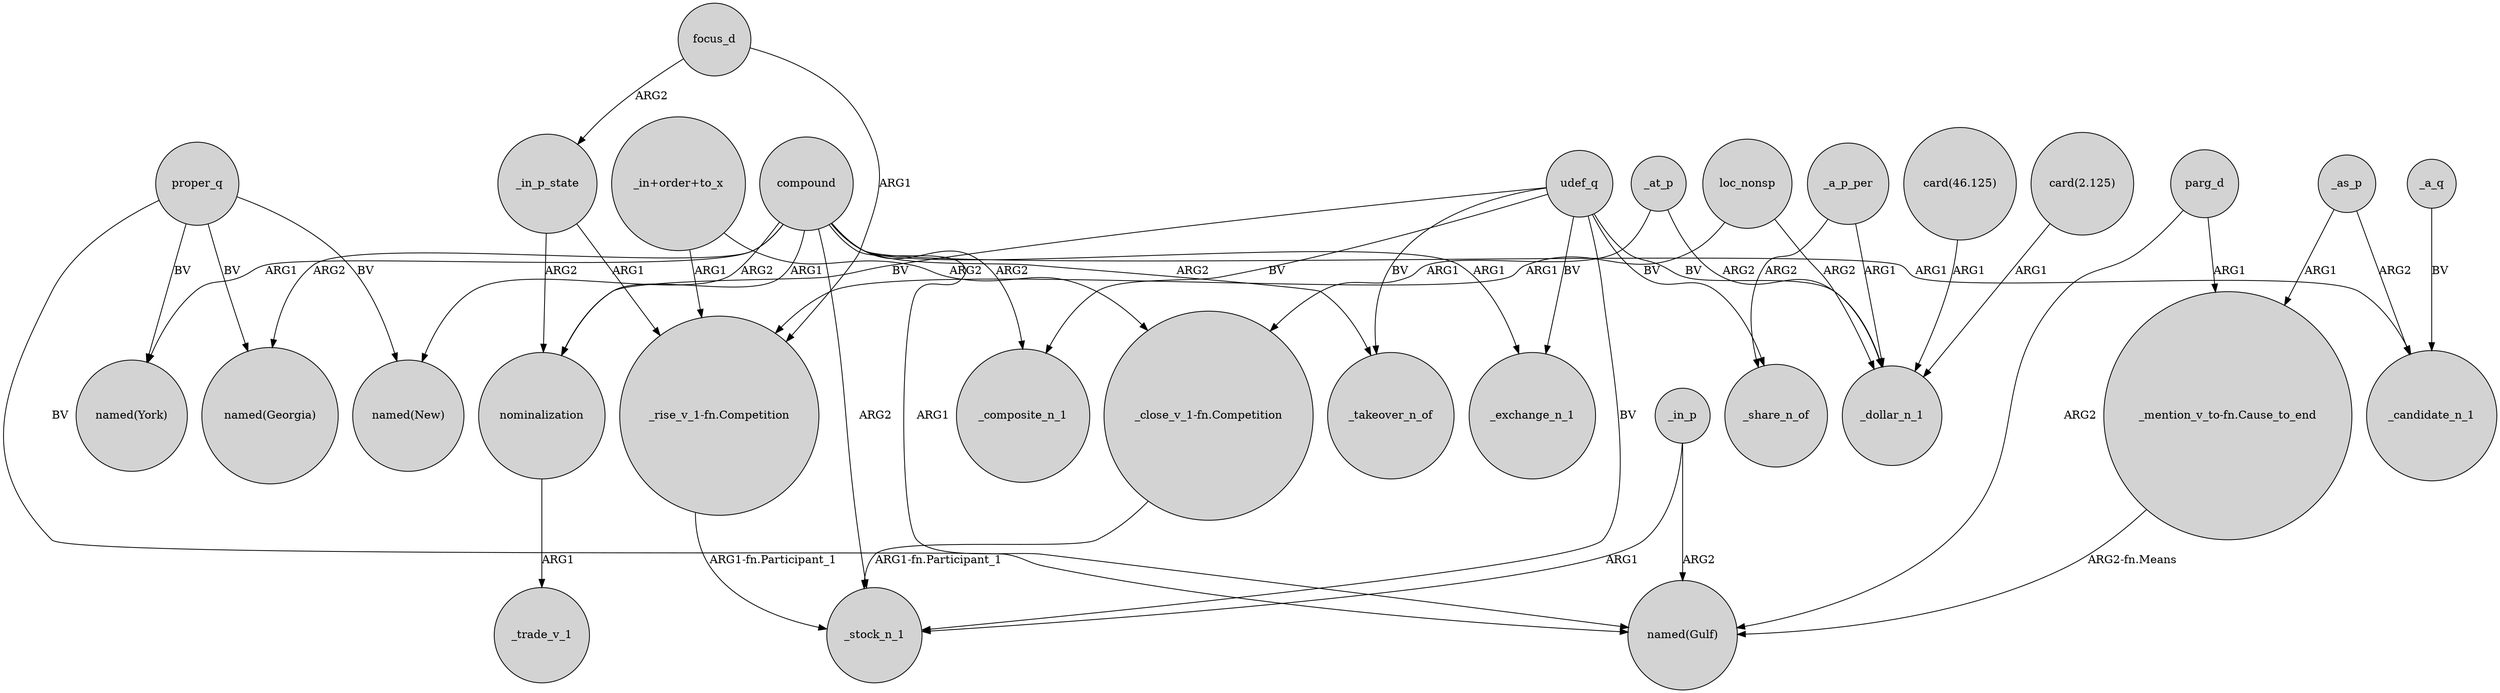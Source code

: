 digraph {
	node [shape=circle style=filled]
	_in_p_state -> nominalization [label=ARG2]
	proper_q -> "named(Georgia)" [label=BV]
	focus_d -> _in_p_state [label=ARG2]
	loc_nonsp -> "_rise_v_1-fn.Competition" [label=ARG1]
	_in_p -> _stock_n_1 [label=ARG1]
	"card(2.125)" -> _dollar_n_1 [label=ARG1]
	loc_nonsp -> _dollar_n_1 [label=ARG2]
	_at_p -> "_close_v_1-fn.Competition" [label=ARG1]
	_in_p -> "named(Gulf)" [label=ARG2]
	compound -> "named(New)" [label=ARG2]
	"_in+order+to_x" -> "_rise_v_1-fn.Competition" [label=ARG1]
	"_close_v_1-fn.Competition" -> _stock_n_1 [label="ARG1-fn.Participant_1"]
	proper_q -> "named(New)" [label=BV]
	udef_q -> nominalization [label=BV]
	udef_q -> _exchange_n_1 [label=BV]
	"_mention_v_to-fn.Cause_to_end" -> "named(Gulf)" [label="ARG2-fn.Means"]
	focus_d -> "_rise_v_1-fn.Competition" [label=ARG1]
	_a_q -> _candidate_n_1 [label=BV]
	compound -> _exchange_n_1 [label=ARG1]
	proper_q -> "named(Gulf)" [label=BV]
	proper_q -> "named(York)" [label=BV]
	compound -> nominalization [label=ARG1]
	udef_q -> _takeover_n_of [label=BV]
	udef_q -> _stock_n_1 [label=BV]
	_at_p -> _dollar_n_1 [label=ARG2]
	"_rise_v_1-fn.Competition" -> _stock_n_1 [label="ARG1-fn.Participant_1"]
	_a_p_per -> _share_n_of [label=ARG2]
	compound -> _candidate_n_1 [label=ARG1]
	parg_d -> "named(Gulf)" [label=ARG2]
	udef_q -> _share_n_of [label=BV]
	compound -> _stock_n_1 [label=ARG2]
	udef_q -> _dollar_n_1 [label=BV]
	_in_p_state -> "_rise_v_1-fn.Competition" [label=ARG1]
	_a_p_per -> _dollar_n_1 [label=ARG1]
	parg_d -> "_mention_v_to-fn.Cause_to_end" [label=ARG1]
	_as_p -> _candidate_n_1 [label=ARG2]
	"_in+order+to_x" -> "_close_v_1-fn.Competition" [label=ARG2]
	udef_q -> _composite_n_1 [label=BV]
	"card(46.125)" -> _dollar_n_1 [label=ARG1]
	compound -> _takeover_n_of [label=ARG2]
	compound -> "named(York)" [label=ARG1]
	_as_p -> "_mention_v_to-fn.Cause_to_end" [label=ARG1]
	compound -> _composite_n_1 [label=ARG2]
	compound -> "named(Georgia)" [label=ARG2]
	nominalization -> _trade_v_1 [label=ARG1]
	compound -> "named(Gulf)" [label=ARG1]
}
